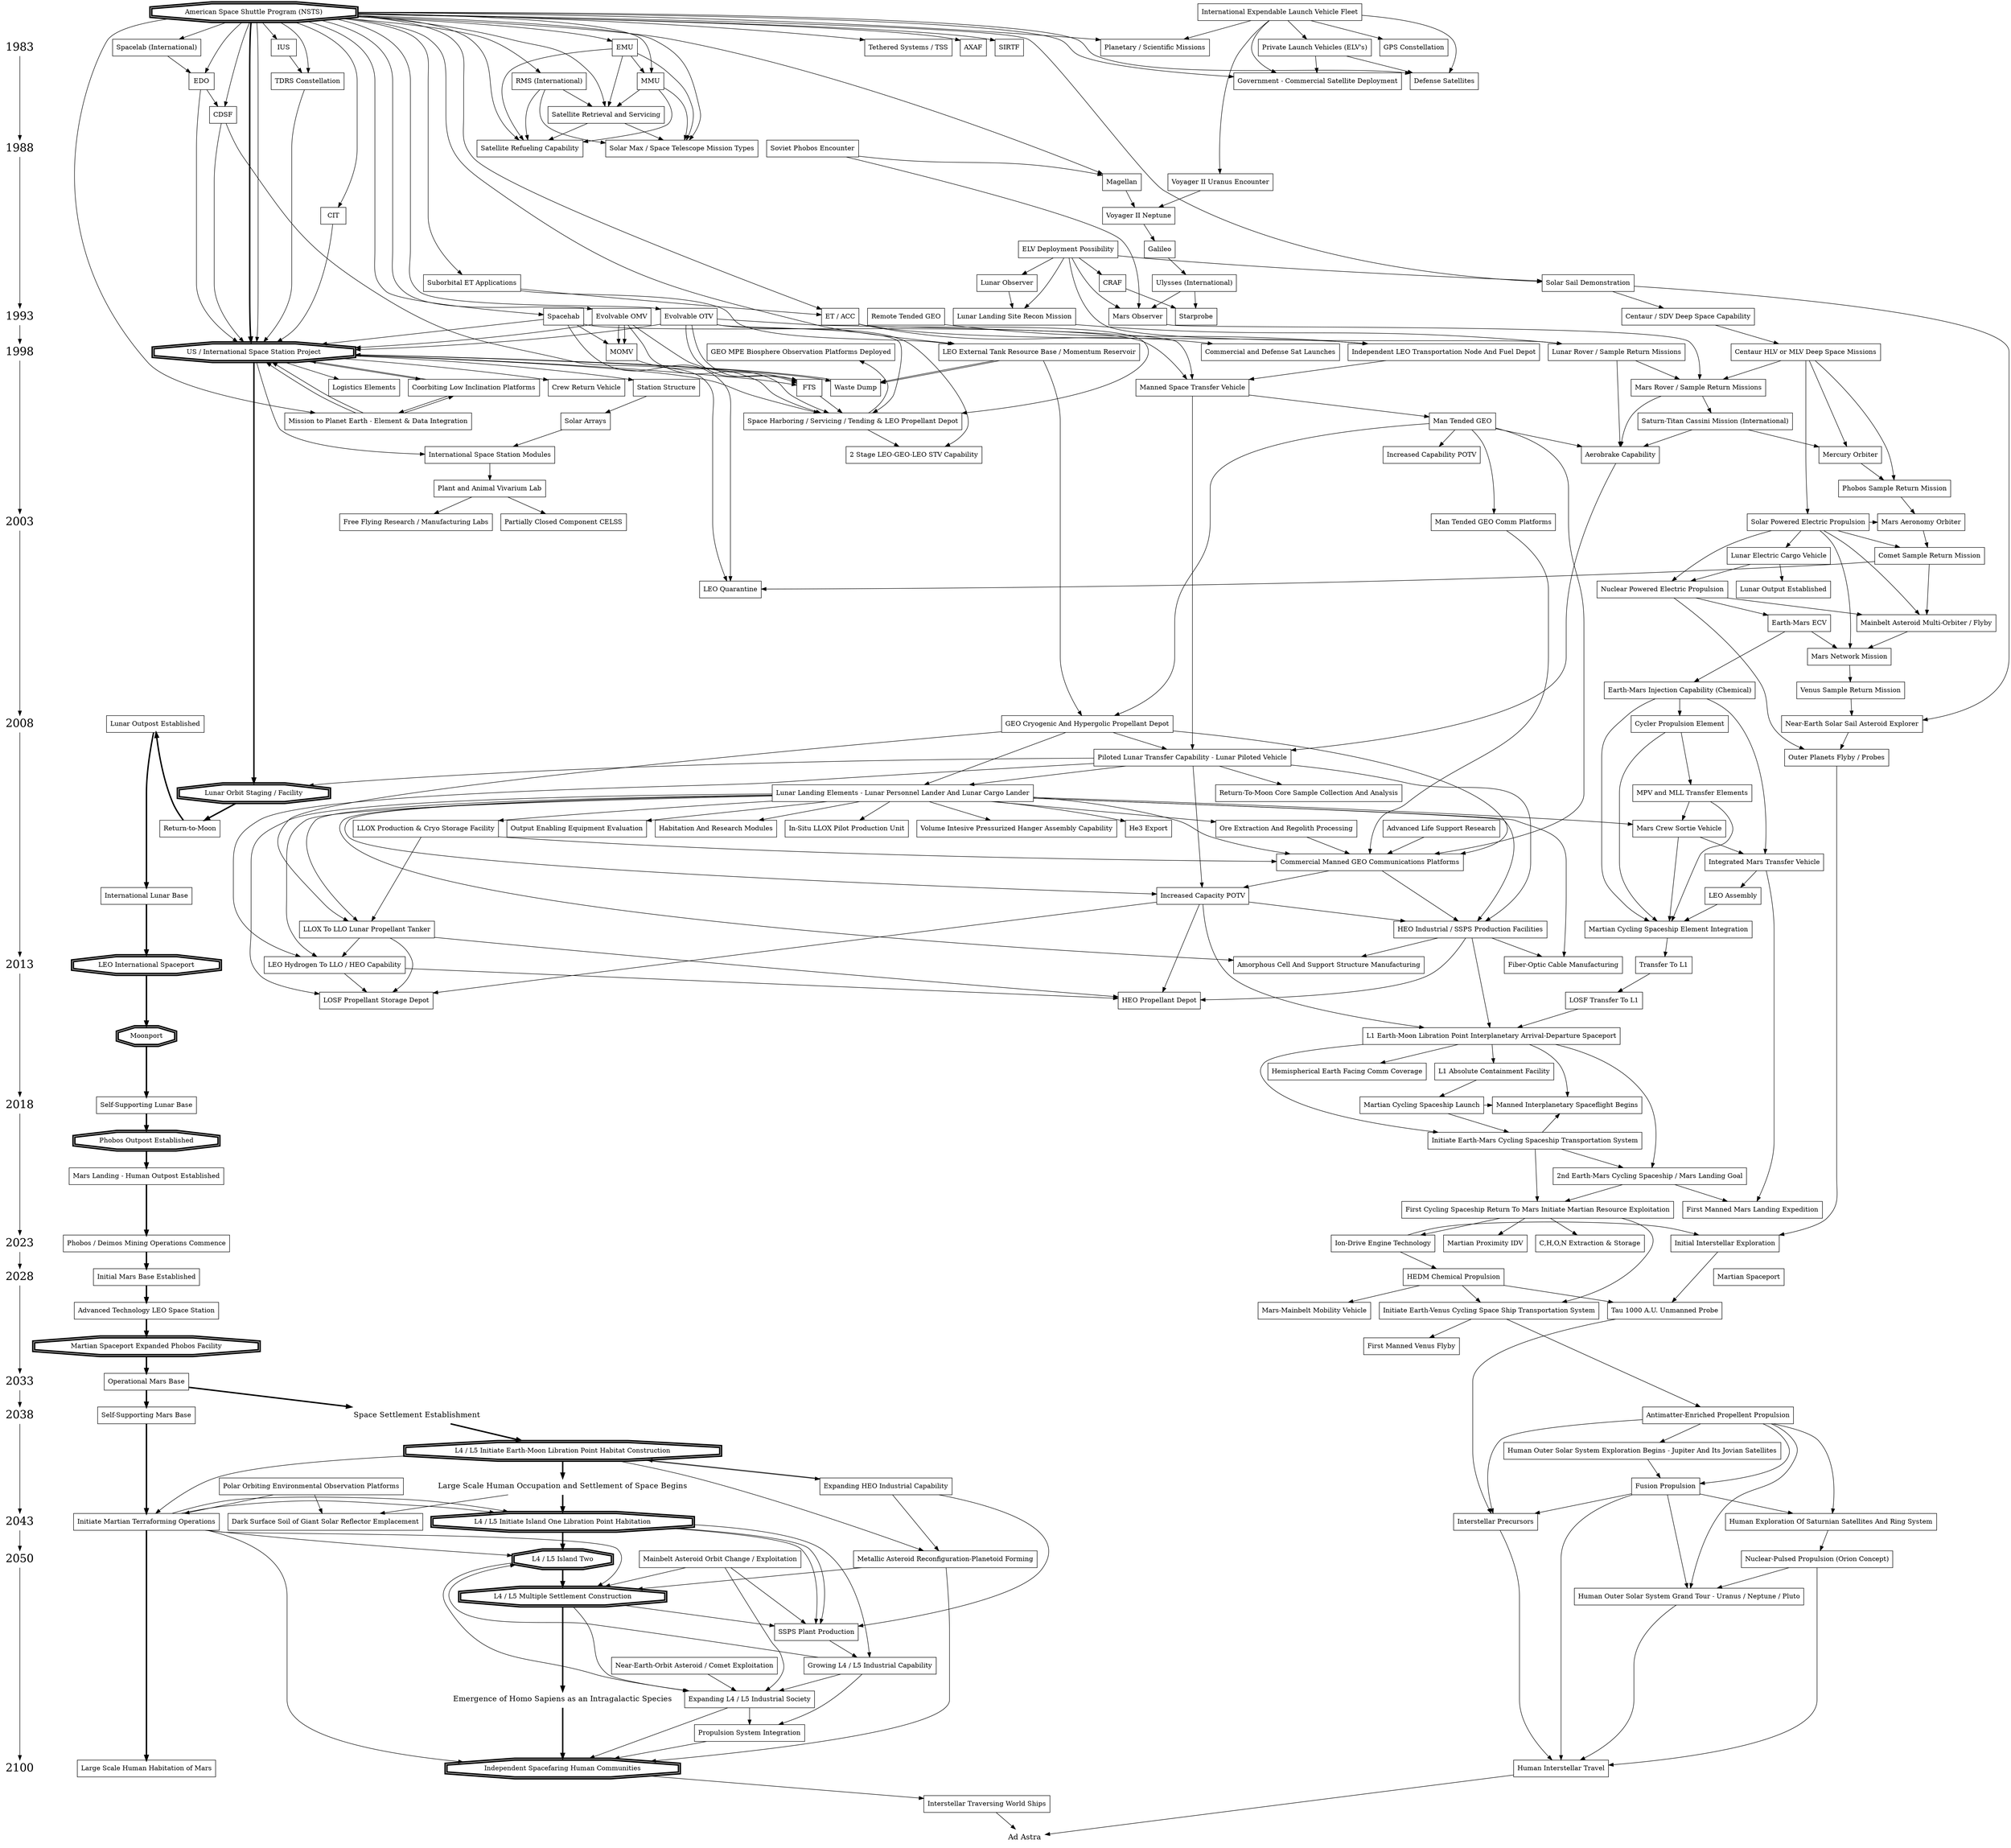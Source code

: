 digraph GRAPH_0 {

node [shape="box"];


{ node [shape=plaintext, fontsize=24];
  /* the time-line graph */
  1983 -> 1988 -> 1993 -> 1998 -> 2003 -> 2008 -> 2013 -> 2018 -> 2023 -> 2028 -> 2033 -> 2038 -> 2043 -> 2050 -> 2100 
}

{ rank = same; 1983; "EMU"; "Private Launch Vehicles (ELV's)"}


/* Critical Path */

"American Space Shuttle Program (NSTS)" [penwidth=3,shape="doubleoctagon"]
"American Space Shuttle Program (NSTS)"->"US / International Space Station Project" [penwidth=3, weight=100]
"US / International Space Station Project" [penwidth=3, shape="doubleoctagon"]
"US / International Space Station Project" ->"Lunar Orbit Staging / Facility" [penwidth=3, weight=100]
"Lunar Orbit Staging / Facility" [penwidth=3,shape="doubleoctagon"]
"Lunar Orbit Staging / Facility" -> "Return-to-Moon"  [penwidth=3, weight=100]
"Return-to-Moon" 
"Return-to-Moon" -> "Lunar Outpost Established"  [penwidth=3, weight=100]
"Lunar Outpost Established" 
"Lunar Outpost Established" -> "International Lunar Base"  [penwidth=3, weight=100]
"International Lunar Base"
"International Lunar Base" -> "LEO International Spaceport" [penwidth=3, weight=100]
 "LEO International Spaceport" [penwidth=3, shape="doubleoctagon"]
"LEO International Spaceport" ->  "Moonport"  [penwidth=3, weight=100]
"Moonport" [penwidth=3, shape="doubleoctagon"]
"Moonport" -> "Self-Supporting Lunar Base"  [penwidth=3, weight=100]
"Self-Supporting Lunar Base"
"Self-Supporting Lunar Base" -> "Phobos Outpost Established"  [penwidth=3, weight=100]
"Phobos Outpost Established" [penwidth=3, shape="doubleoctagon"]
"Phobos Outpost Established" -> "Mars Landing - Human Outpost Established" [penwidth=3, weight=100]
"Mars Landing - Human Outpost Established" 
"Mars Landing - Human Outpost Established" -> "Phobos / Deimos Mining Operations Commence"  [penwidth=3, weight=100]
"Phobos / Deimos Mining Operations Commence"
"Phobos / Deimos Mining Operations Commence"-> "Initial Mars Base Established" [penwidth=3, weight=100] 
"Initial Mars Base Established" 
"Initial Mars Base Established"-> "Advanced Technology LEO Space Station"  [penwidth=3, weight=100]
"Advanced Technology LEO Space Station"
"Advanced Technology LEO Space Station"-> "Martian Spaceport Expanded Phobos Facility"  [penwidth=3, weight=100]
"Martian Spaceport Expanded Phobos Facility" [penwidth=3, shape="doubleoctagon"]
"Martian Spaceport Expanded Phobos Facility"-> "Operational Mars Base"  [penwidth=3, weight=100]
"Operational Mars Base"
"Operational Mars Base"-> "Self-Supporting Mars Base"  [penwidth=3, weight=100]

"Self-Supporting Mars Base"
"Self-Supporting Mars Base"-> "Initiate Martian Terraforming Operations"  [penwidth=3, weight=100]
"Initiate Martian Terraforming Operations"
"Initiate Martian Terraforming Operations"-> "Large Scale Human Habitation of Mars" [penwidth=3, weight=100]

"Operational Mars Base"-> "Space Settlement Establishment"  [penwidth=3, weight=100]
"Space Settlement Establishment" [shape=plaintext, fontsize=16]

"Space Settlement Establishment"->"L4 / L5 Initiate Earth-Moon Libration Point Habitat Construction"  [penwidth=3, weight=100]
"L4 / L5 Initiate Earth-Moon Libration Point Habitat Construction" [penwidth=3, shape="doubleoctagon"]
"L4 / L5 Initiate Earth-Moon Libration Point Habitat Construction"->"Large Scale Human Occupation and Settlement of Space Begins" [penwidth=3, weight=100]
"Large Scale Human Occupation and Settlement of Space Begins"->"L4 / L5 Initiate Island One Libration Point Habitation" [penwidth=3, weight=100]
"L4 / L5 Initiate Island One Libration Point Habitation"[penwidth=3, shape="doubleoctagon"]
"Large Scale Human Occupation and Settlement of Space Begins"  [shape=plaintext, fontsize=16]
{ rank = same; 2043; "L4 / L5 Initiate Island One Libration Point Habitation"}

"L4 / L5 Initiate Island One Libration Point Habitation"->"L4 / L5 Island Two" [penwidth=3, weight=100]
"L4 / L5 Island Two"  [penwidth=3, shape="doubleoctagon"]
{ rank = same; 2050; "L4 / L5 Island Two"}
"L4 / L5 Island Two"->"L4 / L5 Multiple Settlement Construction" [penwidth=3, weight=100]
"L4 / L5 Multiple Settlement Construction"  [penwidth=3, shape="doubleoctagon"]
"L4 / L5 Multiple Settlement Construction"->"Emergence of Homo Sapiens as an Intragalactic Species" [penwidth=3, weight=100]
"Emergence of Homo Sapiens as an Intragalactic Species"  [shape=plaintext, fontsize=16]
"Emergence of Homo Sapiens as an Intragalactic Species"->"Independent Spacefaring Human Communities" [penwidth=3, weight=100]
"Independent Spacefaring Human Communities"  [penwidth=3, shape="doubleoctagon"]
{ rank = same; 2100; "Independent Spacefaring Human Communities"}
"Independent Spacefaring Human Communities"->"Interstellar Traversing World Ships" -> "Ad Astra"
"Ad Astra"  [shape=plaintext, fontsize=16]

"Initiate Martian Terraforming Operations" ->"L4 / L5 Initiate Island One Libration Point Habitation" 


"L4 / L5 Initiate Earth-Moon Libration Point Habitat Construction"-> "Initiate Martian Terraforming Operations" 


"American Space Shuttle Program (NSTS)" -> 
{
"US / International Space Station Project" 
"RMS (International)" 
"IUS" 
"EMU" 
"Defense Satellites"
"Government - Commercial Satellite Deployment"
"Planetary / Scientific Missions"
"Spacelab (International)"
"MMU"
"Satellite Retrieval and Servicing"
"ET / ACC"
"TDRS Constellation" 
"Satellite Refueling Capability"
"Solar Max / Space Telescope Mission Types"
"Magellan"
"Spacehab"
"CDSF"
"Evolvable OMV" 
"Evolvable OTV"
"EDO"
"Suborbital ET Applications"
"LEO External Tank Resource Base / Momentum Reservoir"
"Tethered Systems / TSS"
"Mission to Planet Earth - Element & Data Integration"

"AXAF"
"SIRTF"
"CIT"

}


"Evolvable OMV"->"MOMV" 
"Evolvable OTV"->
{
"FTS"
"2 Stage LEO-GEO-LEO STV Capability"
}
"Space Harboring / Servicing / Tending & LEO Propellant Depot" -> 
{
"2 Stage LEO-GEO-LEO STV Capability"
"GEO MPE Biosphere Observation Platforms Deployed"
}

"Mission to Planet Earth - Element & Data Integration"->"US / International Space Station Project"
"Suborbital ET Applications"->
{
"ET / ACC"
"LEO External Tank Resource Base / Momentum Reservoir"
}
"LEO External Tank Resource Base / Momentum Reservoir"->"Waste Dump"


"EMU" -> 
{
"MMU"
"Satellite Retrieval and Servicing"
"Solar Max / Space Telescope Mission Types"
"Satellite Refueling Capability"
}

"MMU" ->
{
"Satellite Retrieval and Servicing" /* Has an extra arrow on poster */
"Satellite Refueling Capability"
"Solar Max / Space Telescope Mission Types"
}


"Satellite Retrieval and Servicing" ->
{
"Satellite Refueling Capability"
"Solar Max / Space Telescope Mission Types"
}

"International Expendable Launch Vehicle Fleet" -> 
{
"Private Launch Vehicles (ELV's)"
"Government - Commercial Satellite Deployment"
"Defense Satellites"
"Planetary / Scientific Missions"
"GPS Constellation"
"Voyager II Uranus Encounter"
}

"Private Launch Vehicles (ELV's)"-> 
{
"Government - Commercial Satellite Deployment"
"Defense Satellites"
}



{ rank = same; 1988; "Soviet Phobos Encounter" }
{ rank = same; 1988; "Satellite Refueling Capability" }

"Voyager II Uranus Encounter" -> "Voyager II Neptune"

"Soviet Phobos Encounter" ->
{
"Magellan"
"Mars Observer"
}

"Magellan" -> "Voyager II Neptune"
"Voyager II Neptune" -> "Galileo"
"Galileo" -> "Ulysses (International)"
"Ulysses (International)" -> "Mars Observer"
"ELV Deployment Possibility" -> "Mars Observer"


"RMS (International)" -> 
{
"Satellite Retrieval and Servicing"
"Satellite Refueling Capability"
"Solar Max / Space Telescope Mission Types"
}





"US / International Space Station Project" -> 
{

"FTS"
"Crew Return Vehicle"
"Station Structure"
"International Space Station Modules"
"Logistics Elements"
"Coorbiting Low Inclination Platforms"
"Space Harboring / Servicing / Tending & LEO Propellant Depot"
}


"Evolvable OMV"->
{
"FTS"
"MOMV" 
"Space Harboring / Servicing / Tending & LEO Propellant Depot"
"US / International Space Station Project"
}

"IUS" -> "TDRS Constellation"
"US / International Space Station Project"->"Waste Dump"
"Waste Dump"->"US / International Space Station Project"
"Spacelab (International)"->"EDO"->"CDSF"


"Evolvable OTV" ->
{
"US / International Space Station Project"
"Space Harboring / Servicing / Tending & LEO Propellant Depot"
"FTS"
"Manned Space Transfer Vehicle"
}

"Mission to Planet Earth - Element & Data Integration"->"US / International Space Station Project"
"LEO External Tank Resource Base / Momentum Reservoir"->
{
"Waste Dump"
"GEO Cryogenic And Hypergolic Propellant Depot"
}
"GEO Cryogenic And Hypergolic Propellant Depot" ->
{
"Lunar Landing Elements - Lunar Personnel Lander And Lunar Cargo Lander"
"Piloted Lunar Transfer Capability - Lunar Piloted Vehicle"
"Commercial Manned GEO Communications Platforms"
"LLOX To LLO Lunar Propellant Tanker"
}

"TDRS Constellation" -> "US / International Space Station Project"
"EDO" -> "US / International Space Station Project"
"CDSF" -> 
{
"US / International Space Station Project"
"LEO Quarantine"
}
"Spacehab" -> 
{
"US / International Space Station Project"
"LEO Quarantine"
"Manned Space Transfer Vehicle"
"MOMV"
}
"Independent LEO Transportation Node And Fuel Depot" -> "Manned Space Transfer Vehicle"
"Remote Tended GEO" -> "Independent LEO Transportation Node And Fuel Depot"
"Manned Space Transfer Vehicle" -> 
{
"Man Tended GEO"
"Piloted Lunar Transfer Capability - Lunar Piloted Vehicle"
}

"Man Tended GEO" -> 
{
"Aerobrake Capability"
"Man Tended GEO Comm Platforms"
"GEO Cryogenic And Hypergolic Propellant Depot"
"Commercial Manned GEO Communications Platforms"
"Increased Capability POTV"
}
"Man Tended GEO Comm Platforms" -> "Commercial Manned GEO Communications Platforms"

"Commercial Manned GEO Communications Platforms" ->
{
"Increased Capacity POTV"
"HEO Industrial / SSPS Production Facilities"
}


"Aerobrake Capability" -> "Piloted Lunar Transfer Capability - Lunar Piloted Vehicle"
"Piloted Lunar Transfer Capability - Lunar Piloted Vehicle" ->
{
"Return-To-Moon Core Sample Collection And Analysis"
"Lunar Landing Elements - Lunar Personnel Lander And Lunar Cargo Lander"
"Lunar Orbit Staging / Facility"
"Increased Capacity POTV"
"LEO Hydrogen To LLO / HEO Capability"
"HEO Industrial / SSPS Production Facilities"
}
"Lunar Landing Elements - Lunar Personnel Lander And Lunar Cargo Lander" ->
{
"Mars Crew Sortie Vehicle"
"LLOX To LLO Lunar Propellant Tanker"
"Output Enabling Equipment Evaluation"
"Habitation And Research Modules"
"In-Situ LLOX Pilot Production Unit"
"Volume Intesive Pressurized Hanger Assembly Capability"
"LLOX Production & Cryo Storage Facility"
"Ore Extraction And Regolith Processing"
"Amorphous Cell And Support Structure Manufacturing"
"Fiber-Optic Cable Manufacturing"
"He3 Export"
"Commercial Manned GEO Communications Platforms"
"Increased Capacity POTV"
"LEO Hydrogen To LLO / HEO Capability"
"HEO Industrial / SSPS Production Facilities"
"LOSF Propellant Storage Depot"
}
"LLOX Production & Cryo Storage Facility" -> "Commercial Manned GEO Communications Platforms"
"Ore Extraction And Regolith Processing" ->
{
"Commercial Manned GEO Communications Platforms"
}
"Advanced Life Support Research" -> "Commercial Manned GEO Communications Platforms"
"Increased Capacity POTV" ->
{
"L1 Earth-Moon Libration Point Interplanetary Arrival-Departure Spaceport"
"HEO Propellant Depot"
"HEO Industrial / SSPS Production Facilities"
"LOSF Propellant Storage Depot"
}
"LLOX Production & Cryo Storage Facility" ->
{
"LLOX To LLO Lunar Propellant Tanker"
}
"LLOX To LLO Lunar Propellant Tanker" ->
{
"LOSF Propellant Storage Depot"
"LEO Hydrogen To LLO / HEO Capability"
"HEO Propellant Depot"
}
"LEO Hydrogen To LLO / HEO Capability" ->
{
"LOSF Propellant Storage Depot"
"HEO Propellant Depot"
}
"HEO Industrial / SSPS Production Facilities" ->
{
"HEO Propellant Depot"
"Fiber-Optic Cable Manufacturing"
"Amorphous Cell And Support Structure Manufacturing"
"L1 Earth-Moon Libration Point Interplanetary Arrival-Departure Spaceport"
}

"MOMV"->"Space Harboring / Servicing / Tending & LEO Propellant Depot"
"FTS"->"Space Harboring / Servicing / Tending & LEO Propellant Depot"
"ET / ACC"->
{
"Space Harboring / Servicing / Tending & LEO Propellant Depot"
"Commercial and Defense Sat Launches"
"Independent LEO Transportation Node And Fuel Depot"
}


"Coorbiting Low Inclination Platforms"->"US / International Space Station Project"
"Coorbiting Low Inclination Platforms"->"Mission to Planet Earth - Element & Data Integration"
"Mission to Planet Earth - Element & Data Integration"->"Coorbiting Low Inclination Platforms"

{ rank = same; 1993; "Mars Observer" }
"American Space Shuttle Program (NSTS)" ->  "Solar Sail Demonstration"
"ELV Deployment Possibility" -> 
{
"Solar Sail Demonstration"
"CRAF"
"Lunar Observer"
"Lunar Landing Site Recon Mission"
"Lunar Rover / Sample Return Missions"
}
"Solar Sail Demonstration" -> "Centaur / SDV Deep Space Capability"
"Ulysses (International)" -> "Starprobe"
"CRAF" -> "Starprobe"
"Lunar Observer" -> "Lunar Landing Site Recon Mission"
"Lunar Landing Site Recon Mission" -> "Lunar Rover / Sample Return Missions"

{ rank = same; 1998; "US / International Space Station Project"}
{ rank = same; 1998; "Lunar Rover / Sample Return Missions"}
{ rank = same; 1998; "GEO MPE Biosphere Observation Platforms Deployed"}

"CIT" -> "US / International Space Station Project"
"Plant and Animal Vivarium Lab" -> "Free Flying Research / Manufacturing Labs"



"Station Structure" -> "Solar Arrays" ->"International Space Station Modules"
"International Space Station Modules" ->"Plant and Animal Vivarium Lab"->"Partially Closed Component CELSS"


"Lunar Rover / Sample Return Missions" -> 
{
"Mars Rover / Sample Return Missions"
"Aerobrake Capability"
}

"Mars Observer" -> "Mars Rover / Sample Return Missions"
"Centaur / SDV Deep Space Capability" -> "Centaur HLV or MLV Deep Space Missions"
"Centaur HLV or MLV Deep Space Missions" -> 
{
"Mars Rover / Sample Return Missions"
"Mercury Orbiter"
"Phobos Sample Return Mission"
"Solar Powered Electric Propulsion"
}

"Mars Rover / Sample Return Missions" -> 
{
"Saturn-Titan Cassini Mission (International)"
"Aerobrake Capability"
}
"Saturn-Titan Cassini Mission (International)" ->
{
"Mercury Orbiter"
"Aerobrake Capability"
}

"Mercury Orbiter" -> "Phobos Sample Return Mission"

{ rank = same; 2003; "Solar Powered Electric Propulsion" }
{ rank = same; 2003; "Mars Aeronomy Orbiter" }
{ rank = same; 2003; "Man Tended GEO Comm Platforms" }

"Solar Powered Electric Propulsion" ->
{
"Lunar Electric Cargo Vehicle"
"Nuclear Powered Electric Propulsion"
"Mars Aeronomy Orbiter"
"Comet Sample Return Mission"
"Mainbelt Asteroid Multi-Orbiter / Flyby"
"Mars Network Mission"
}

"Phobos Sample Return Mission" -> "Mars Aeronomy Orbiter"
"Mars Aeronomy Orbiter" -> "Comet Sample Return Mission"
"Comet Sample Return Mission" ->
{
"LEO Quarantine"
"Mainbelt Asteroid Multi-Orbiter / Flyby"
}
"Mainbelt Asteroid Multi-Orbiter / Flyby" -> "Mars Network Mission"
"Mars Network Mission" -> "Venus Sample Return Mission"
"Lunar Electric Cargo Vehicle" -> 
{
"Lunar Output Established"
"Nuclear Powered Electric Propulsion"
}
"Nuclear Powered Electric Propulsion" ->
{
"Mainbelt Asteroid Multi-Orbiter / Flyby"
"Earth-Mars ECV"
}
"Earth-Mars ECV" ->
{
"Mars Network Mission"
"Earth-Mars Injection Capability (Chemical)"
}
"Earth-Mars Injection Capability (Chemical)" -> "Cycler Propulsion Element"

{ rank = same; 2008; "Lunar Outpost Established"}
{ rank = same; 2008; "Cycler Propulsion Element"}
{ rank = same; 2008; "Near-Earth Solar Sail Asteroid Explorer"}
{ rank = same; 2008; "GEO Cryogenic And Hypergolic Propellant Depot"}

"Nuclear Powered Electric Propulsion" -> "Outer Planets Flyby / Probes"

"Earth-Mars Injection Capability (Chemical)" ->
{
"Integrated Mars Transfer Vehicle"
"Martian Cycling Spaceship Element Integration"
}
"Cycler Propulsion Element" ->
{
"MPV and MLL Transfer Elements"
"Martian Cycling Spaceship Element Integration"
}
"Solar Sail Demonstration" -> "Near-Earth Solar Sail Asteroid Explorer"
"Venus Sample Return Mission" -> "Near-Earth Solar Sail Asteroid Explorer"
"Near-Earth Solar Sail Asteroid Explorer" -> "Outer Planets Flyby / Probes"
"MPV and MLL Transfer Elements" -> 
{
"Mars Crew Sortie Vehicle"
"Martian Cycling Spaceship Element Integration"
}
"Mars Crew Sortie Vehicle" ->
{
"Integrated Mars Transfer Vehicle"
"Martian Cycling Spaceship Element Integration"
}
"Integrated Mars Transfer Vehicle" -> "LEO Assembly"
"LEO Assembly" -> "Martian Cycling Spaceship Element Integration"
"Martian Cycling Spaceship Element Integration" -> "Transfer To L1"

{ rank = same; 2013; "LEO International Spaceport" }
{ rank = same; 2013; "Transfer To L1" }
{ rank = same; 2013; "LEO Hydrogen To LLO / HEO Capability" }
"Transfer To L1" -> "LOSF Transfer To L1"
"LOSF Transfer To L1" -> "L1 Earth-Moon Libration Point Interplanetary Arrival-Departure Spaceport"
"L1 Earth-Moon Libration Point Interplanetary Arrival-Departure Spaceport" -> 
{
"L1 Absolute Containment Facility"
"Hemispherical Earth Facing Comm Coverage"
}
"L1 Absolute Containment Facility" -> "Martian Cycling Spaceship Launch"


{ rank = same; 2018; "Self-Supporting Lunar Base" }
{ rank = same; 2018; "Martian Cycling Spaceship Launch" }
{ rank = same; 2018; "Manned Interplanetary Spaceflight Begins" }
"L1 Earth-Moon Libration Point Interplanetary Arrival-Departure Spaceport" -> 
{
"Manned Interplanetary Spaceflight Begins"
"Initiate Earth-Mars Cycling Spaceship Transportation System"
"2nd Earth-Mars Cycling Spaceship / Mars Landing Goal"
}
"Initiate Earth-Mars Cycling Spaceship Transportation System" -> 
{
"2nd Earth-Mars Cycling Spaceship / Mars Landing Goal"
"Manned Interplanetary Spaceflight Begins"
"First Cycling Spaceship Return To Mars Initiate Martian Resource Exploitation"
}
"Martian Cycling Spaceship Launch" -> 
{
"Manned Interplanetary Spaceflight Begins"
"Initiate Earth-Mars Cycling Spaceship Transportation System"
}
"Integrated Mars Transfer Vehicle" -> "First Manned Mars Landing Expedition"
"2nd Earth-Mars Cycling Spaceship / Mars Landing Goal" ->
{
"First Manned Mars Landing Expedition"
"First Cycling Spaceship Return To Mars Initiate Martian Resource Exploitation"
}
"First Cycling Spaceship Return To Mars Initiate Martian Resource Exploitation" ->
{
"Martian Proximity IDV"
"C,H,O,N Extraction & Storage"
}


{ rank = same; 2023; "Phobos / Deimos Mining Operations Commence" }
{ rank = same; 2023; "Ion-Drive Engine Technology" }
{ rank = same; 2023; "Initial Interstellar Exploration" }

"First Cycling Spaceship Return To Mars Initiate Martian Resource Exploitation" -> "Ion-Drive Engine Technology"
"Ion-Drive Engine Technology" ->
{
"Initial Interstellar Exploration"
"HEDM Chemical Propulsion"
}
"Outer Planets Flyby / Probes" -> "Initial Interstellar Exploration"
"Initial Interstellar Exploration" -> "Tau 1000 A.U. Unmanned Probe"
"HEDM Chemical Propulsion" -> 
{
"Tau 1000 A.U. Unmanned Probe"
"Mars-Mainbelt Mobility Vehicle"
}


{ rank = same; 2028; "Martian Spaceport" }
{ rank = same; 2028; "HEDM Chemical Propulsion" }

"L4 / L5 Initiate Earth-Moon Libration Point Habitat Construction"->"Expanding HEO Industrial Capability"
"Expanding HEO Industrial Capability"->"L4 / L5 Initiate Earth-Moon Libration Point Habitat Construction"
"L4 / L5 Initiate Earth-Moon Libration Point Habitat Construction"->"Metallic Asteroid Reconfiguration-Planetoid Forming"
"Expanding HEO Industrial Capability"->"Metallic Asteroid Reconfiguration-Planetoid Forming"

"Large Scale Human Occupation and Settlement of Space Begins"->"Dark Surface Soil of Giant Solar Reflector Emplacement"
"Polar Orbiting Environmental Observation Platforms"->"Dark Surface Soil of Giant Solar Reflector Emplacement"

"Expanding HEO Industrial Capability"->"SSPS Plant Production"
"L4 / L5 Initiate Island One Libration Point Habitation"->"SSPS Plant Production"


"Polar Orbiting Environmental Observation Platforms"->"Initiate Martian Terraforming Operations"

"HEDM Chemical Propulsion" -> "Initiate Earth-Venus Cycling Space Ship Transportation System"
"Initiate Earth-Venus Cycling Space Ship Transportation System" ->
{
"Antimatter-Enriched Propellent Propulsion"
"First Manned Venus Flyby"
}
"First Cycling Spaceship Return To Mars Initiate Martian Resource Exploitation" -> "Initiate Earth-Venus Cycling Space Ship Transportation System" 
"Antimatter-Enriched Propellent Propulsion" -> "Human Outer Solar System Exploration Begins - Jupiter And Its Jovian Satellites"

{ rank = same; 2038; "Self-Supporting Mars Base" }
{ rank = same; 2038; "Antimatter-Enriched Propellent Propulsion" }
"Human Outer Solar System Exploration Begins - Jupiter And Its Jovian Satellites" -> "Fusion Propulsion"
"Antimatter-Enriched Propellent Propulsion" -> "Fusion Propulsion"

{ rank = same; 2043; "Initiate Martian Terraforming Operations" }
{ rank = same; 2043; "Interstellar Precursors" }
"Fusion Propulsion" ->
{
"Interstellar Precursors"
"Human Exploration Of Saturnian Satellites And Ring System"
}
"Tau 1000 A.U. Unmanned Probe" -> "Interstellar Precursors"
"Antimatter-Enriched Propellent Propulsion" -> 
{
"Human Exploration Of Saturnian Satellites And Ring System"
"Interstellar Precursors"
}

{ rank = same; 2050; "Nuclear-Pulsed Propulsion (Orion Concept)" }
"Human Exploration Of Saturnian Satellites And Ring System" -> "Nuclear-Pulsed Propulsion (Orion Concept)"
"Nuclear-Pulsed Propulsion (Orion Concept)" -> "Human Outer Solar System Grand Tour - Uranus / Neptune / Pluto"
"Fusion Propulsion" -> "Human Outer Solar System Grand Tour - Uranus / Neptune / Pluto"
"Antimatter-Enriched Propellent Propulsion" -> "Human Outer Solar System Grand Tour - Uranus / Neptune / Pluto"

{ rank = same; 2100; "Large Scale Human Habitation of Mars" }
{ rank = same; 2100; "Human Interstellar Travel" }
"Interstellar Precursors" -> "Human Interstellar Travel"
"Human Outer Solar System Grand Tour - Uranus / Neptune / Pluto" -> "Human Interstellar Travel"
"Nuclear-Pulsed Propulsion (Orion Concept)" -> "Human Interstellar Travel"
"Fusion Propulsion" -> "Human Interstellar Travel"
"Human Interstellar Travel" -> "Ad Astra"



"Propulsion System Integration"->"Independent Spacefaring Human Communities"
"Expanding L4 / L5 Industrial Society"->"Propulsion System Integration"
"Expanding L4 / L5 Industrial Society"->"Independent Spacefaring Human Communities"
"Growing L4 / L5 Industrial Capability"->"Propulsion System Integration"
"Growing L4 / L5 Industrial Capability"->"Expanding L4 / L5 Industrial Society"
"SSPS Plant Production"->"Growing L4 / L5 Industrial Capability"
"Growing L4 / L5 Industrial Capability"->"L4 / L5 Island Two"
"L4 / L5 Island Two"->"Expanding L4 / L5 Industrial Society"
"L4 / L5 Multiple Settlement Construction"->"SSPS Plant Production"
"L4 / L5 Initiate Island One Libration Point Habitation"->"SSPS Plant Production"
"L4 / L5 Multiple Settlement Construction"->"Expanding L4 / L5 Industrial Society"
"L4 / L5 Initiate Island One Libration Point Habitation"->"Growing L4 / L5 Industrial Capability"
"Metallic Asteroid Reconfiguration-Planetoid Forming"->"Independent Spacefaring Human Communities"
"Metallic Asteroid Reconfiguration-Planetoid Forming"->"L4 / L5 Multiple Settlement Construction"
"Near-Earth-Orbit Asteroid / Comet Exploitation"->"Expanding L4 / L5 Industrial Society"
"Mainbelt Asteroid Orbit Change / Exploitation"->
{
"SSPS Plant Production"
"Expanding L4 / L5 Industrial Society"
"L4 / L5 Multiple Settlement Construction"
}
"Initiate Martian Terraforming Operations"->
{
"L4 / L5 Initiate Island One Libration Point Habitation"
"L4 / L5 Island Two"
"L4 / L5 Multiple Settlement Construction"
"Independent Spacefaring Human Communities"

}
}
